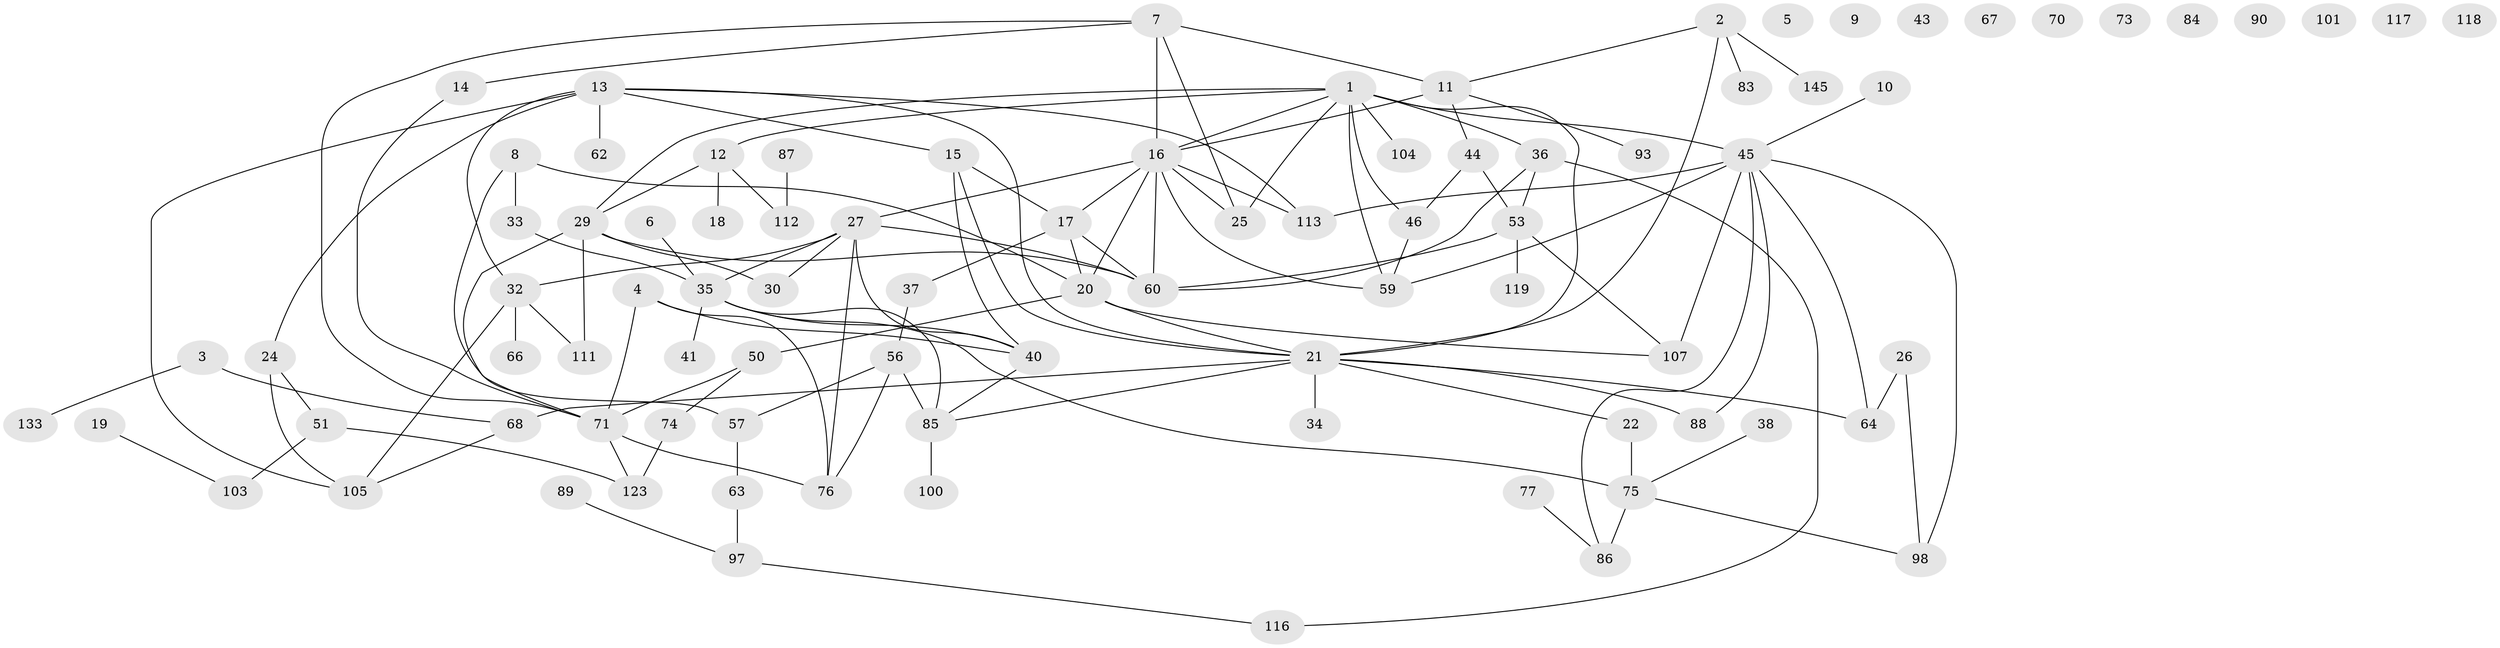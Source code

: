 // original degree distribution, {5: 0.10135135135135136, 4: 0.16216216216216217, 2: 0.23648648648648649, 3: 0.24324324324324326, 0: 0.07432432432432433, 1: 0.16216216216216217, 6: 0.013513513513513514, 9: 0.006756756756756757}
// Generated by graph-tools (version 1.1) at 2025/16/03/04/25 18:16:45]
// undirected, 88 vertices, 128 edges
graph export_dot {
graph [start="1"]
  node [color=gray90,style=filled];
  1 [super="+82+52"];
  2 [super="+99"];
  3;
  4;
  5;
  6;
  7 [super="+58"];
  8 [super="+54"];
  9;
  10;
  11 [super="+69"];
  12;
  13 [super="+148+65"];
  14;
  15 [super="+80"];
  16 [super="+136+81+79"];
  17 [super="+31+96"];
  18 [super="+132"];
  19;
  20 [super="+23"];
  21 [super="+49+48+28+140"];
  22;
  24;
  25 [super="+115"];
  26 [super="+144"];
  27 [super="+102"];
  29 [super="+135+125"];
  30;
  32 [super="+139"];
  33;
  34;
  35 [super="+39+42+47"];
  36 [super="+110"];
  37;
  38;
  40 [super="+146"];
  41;
  43;
  44;
  45 [super="+124+55"];
  46;
  50;
  51 [super="+137"];
  53;
  56;
  57;
  59 [super="+129"];
  60 [super="+147+61"];
  62;
  63 [super="+122"];
  64;
  66;
  67;
  68 [super="+72"];
  70;
  71 [super="+91+109"];
  73;
  74 [super="+121"];
  75 [super="+127"];
  76 [super="+131"];
  77;
  83;
  84;
  85 [super="+106"];
  86;
  87 [super="+92"];
  88;
  89;
  90;
  93;
  97;
  98;
  100;
  101;
  103;
  104;
  105;
  107;
  111;
  112;
  113 [super="+114"];
  116;
  117;
  118;
  119;
  123;
  133 [super="+134"];
  145;
  1 -- 36;
  1 -- 45 [weight=2];
  1 -- 104;
  1 -- 12;
  1 -- 46;
  1 -- 16;
  1 -- 21;
  1 -- 25;
  1 -- 59;
  1 -- 29;
  2 -- 83;
  2 -- 145;
  2 -- 11;
  2 -- 21;
  3 -- 133;
  3 -- 68;
  4 -- 76;
  4 -- 71;
  4 -- 40;
  6 -- 35;
  7 -- 16;
  7 -- 71;
  7 -- 25;
  7 -- 11;
  7 -- 14;
  8 -- 57 [weight=2];
  8 -- 33;
  8 -- 20;
  10 -- 45;
  11 -- 44;
  11 -- 93;
  11 -- 16 [weight=2];
  12 -- 112;
  12 -- 29;
  12 -- 18;
  13 -- 32;
  13 -- 62;
  13 -- 113;
  13 -- 24;
  13 -- 105;
  13 -- 15;
  13 -- 21;
  14 -- 71;
  15 -- 21;
  15 -- 17;
  15 -- 40;
  16 -- 113 [weight=3];
  16 -- 20;
  16 -- 17;
  16 -- 27;
  16 -- 25;
  16 -- 59;
  16 -- 60;
  17 -- 37;
  17 -- 60;
  17 -- 20;
  19 -- 103;
  20 -- 50;
  20 -- 21;
  20 -- 107;
  21 -- 34;
  21 -- 68;
  21 -- 88;
  21 -- 64;
  21 -- 85;
  21 -- 22;
  22 -- 75;
  24 -- 51;
  24 -- 105;
  26 -- 98;
  26 -- 64;
  27 -- 30;
  27 -- 60;
  27 -- 32;
  27 -- 40;
  27 -- 76;
  27 -- 35 [weight=2];
  29 -- 30;
  29 -- 111;
  29 -- 71;
  29 -- 60;
  32 -- 66;
  32 -- 105;
  32 -- 111;
  33 -- 35;
  35 -- 75;
  35 -- 85;
  35 -- 40;
  35 -- 41;
  36 -- 116;
  36 -- 53;
  36 -- 60 [weight=2];
  37 -- 56;
  38 -- 75;
  40 -- 85;
  44 -- 46;
  44 -- 53;
  45 -- 86;
  45 -- 98;
  45 -- 113;
  45 -- 88;
  45 -- 64;
  45 -- 59;
  45 -- 107;
  46 -- 59;
  50 -- 74;
  50 -- 71;
  51 -- 123;
  51 -- 103;
  53 -- 107;
  53 -- 119;
  53 -- 60;
  56 -- 57;
  56 -- 85;
  56 -- 76;
  57 -- 63;
  63 -- 97;
  68 -- 105;
  71 -- 123;
  71 -- 76;
  74 -- 123;
  75 -- 86 [weight=2];
  75 -- 98;
  77 -- 86;
  85 -- 100;
  87 -- 112;
  89 -- 97;
  97 -- 116;
}
